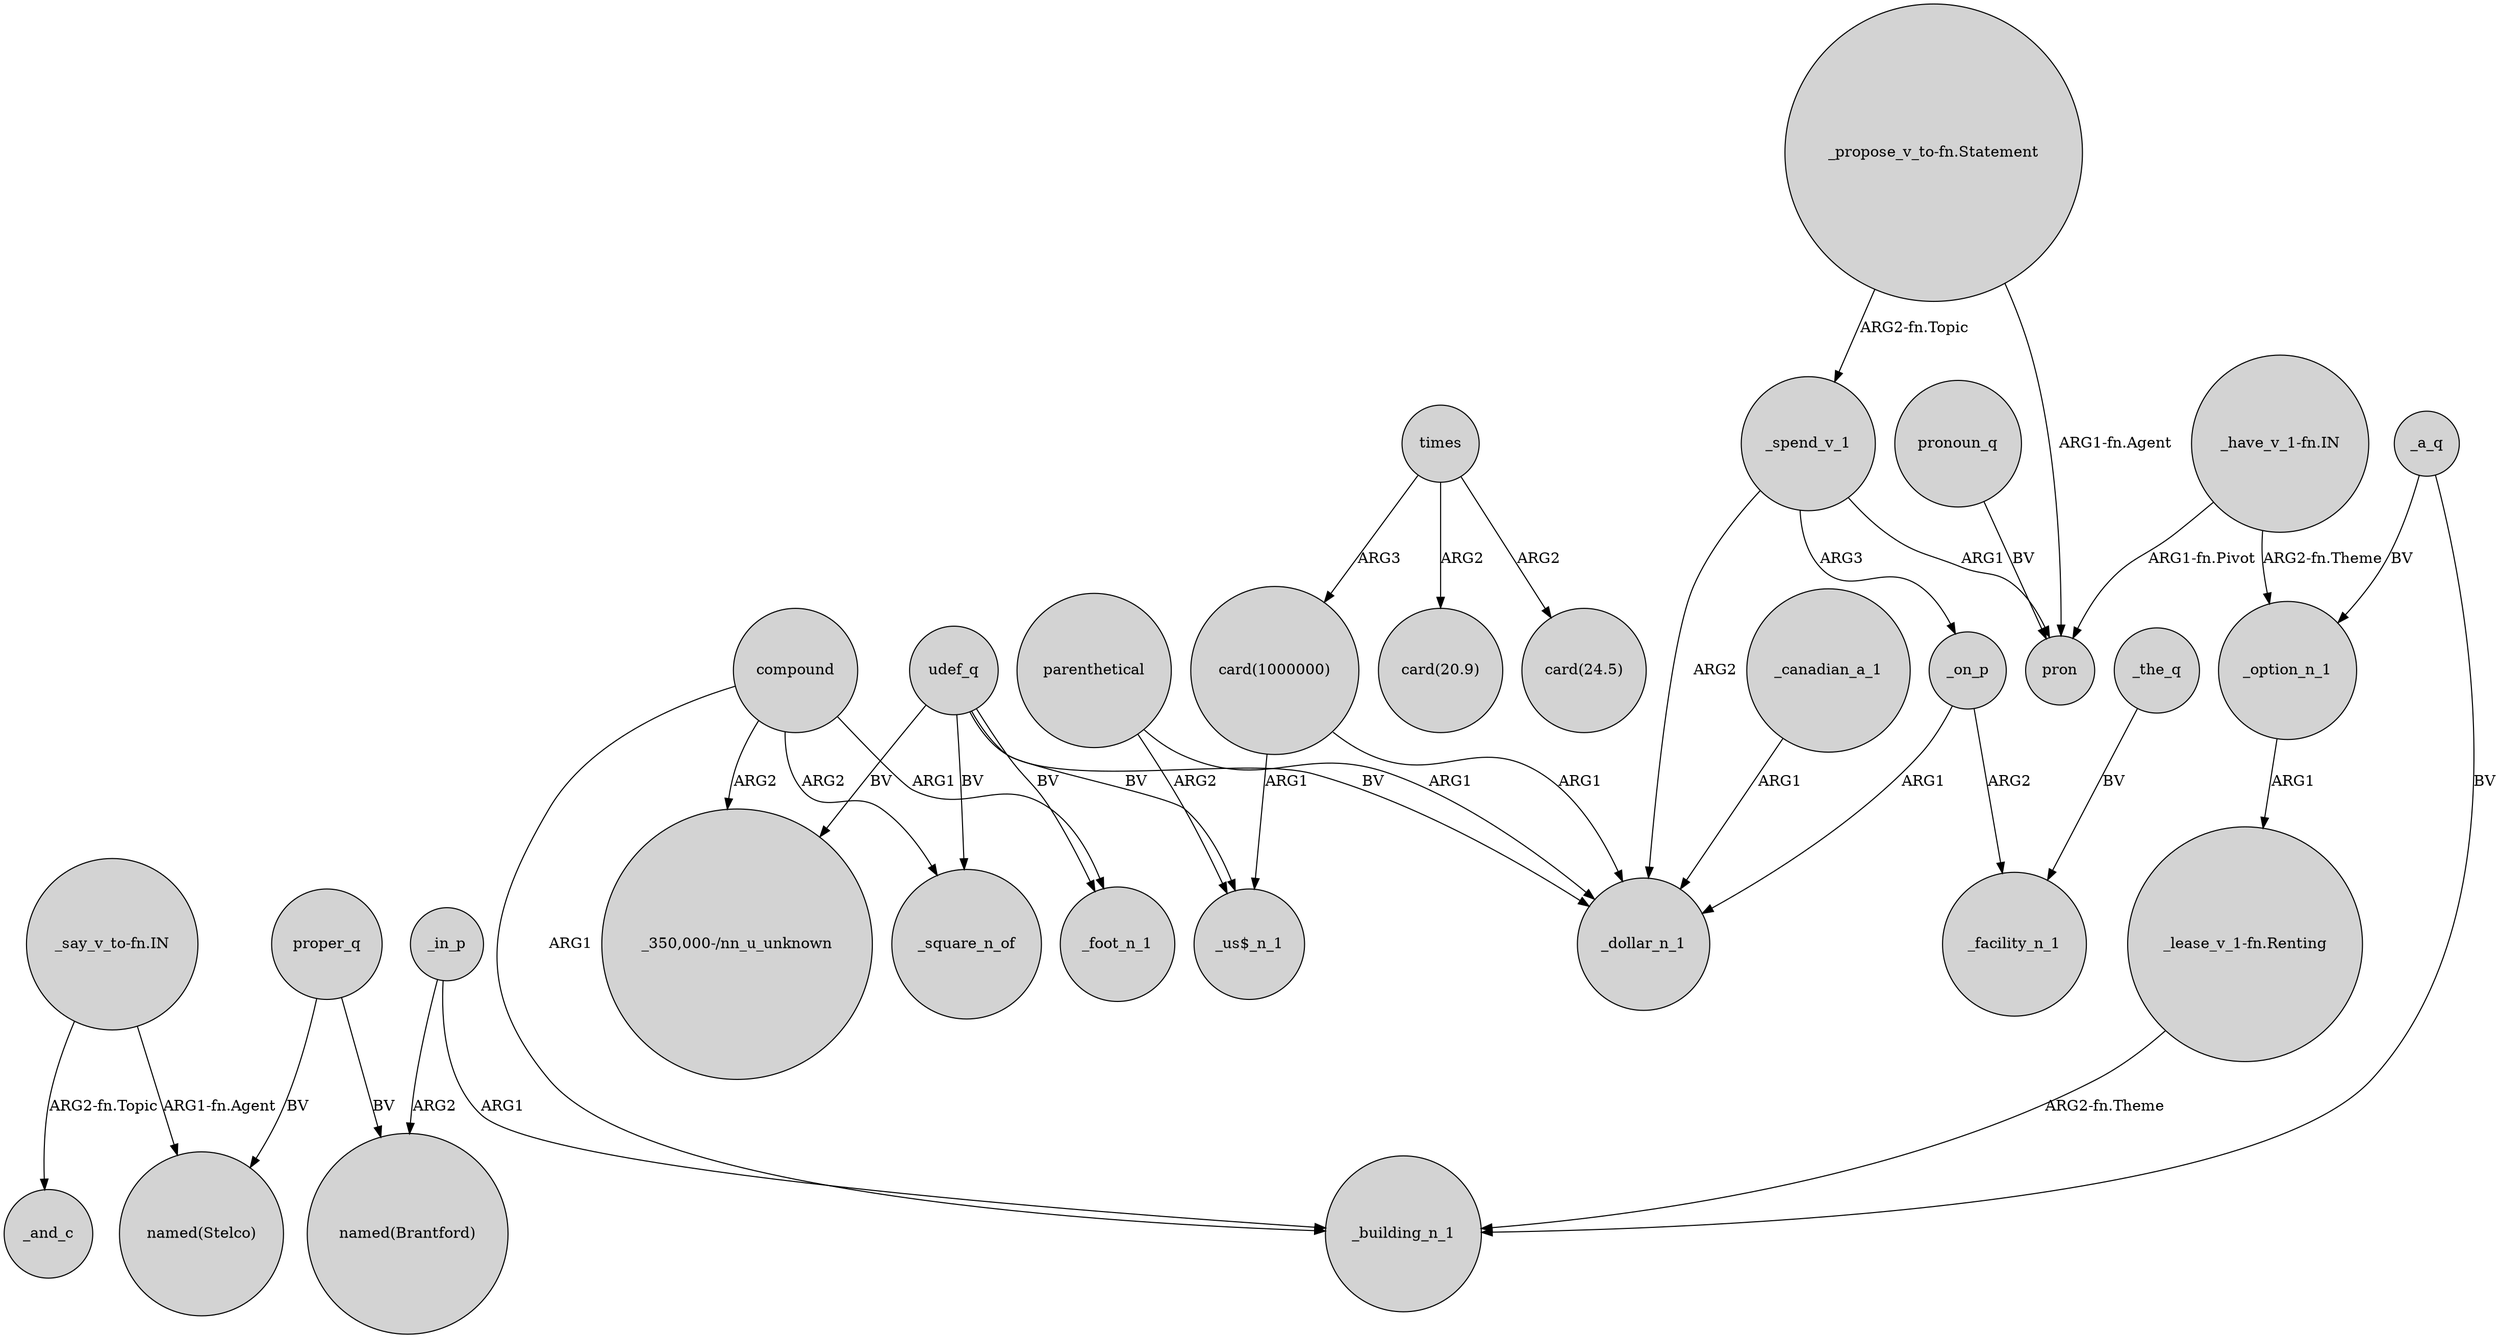 digraph {
	node [shape=circle style=filled]
	_option_n_1 -> "_lease_v_1-fn.Renting" [label=ARG1]
	_canadian_a_1 -> _dollar_n_1 [label=ARG1]
	parenthetical -> _dollar_n_1 [label=ARG1]
	"card(1000000)" -> _dollar_n_1 [label=ARG1]
	_in_p -> _building_n_1 [label=ARG1]
	_spend_v_1 -> pron [label=ARG1]
	proper_q -> "named(Brantford)" [label=BV]
	udef_q -> "_us$_n_1" [label=BV]
	compound -> "_350,000-/nn_u_unknown" [label=ARG2]
	_on_p -> _dollar_n_1 [label=ARG1]
	"_propose_v_to-fn.Statement" -> _spend_v_1 [label="ARG2-fn.Topic"]
	_a_q -> _building_n_1 [label=BV]
	proper_q -> "named(Stelco)" [label=BV]
	"_have_v_1-fn.IN" -> pron [label="ARG1-fn.Pivot"]
	compound -> _building_n_1 [label=ARG1]
	times -> "card(20.9)" [label=ARG2]
	_spend_v_1 -> _dollar_n_1 [label=ARG2]
	udef_q -> "_350,000-/nn_u_unknown" [label=BV]
	"_lease_v_1-fn.Renting" -> _building_n_1 [label="ARG2-fn.Theme"]
	pronoun_q -> pron [label=BV]
	compound -> _square_n_of [label=ARG2]
	udef_q -> _foot_n_1 [label=BV]
	_on_p -> _facility_n_1 [label=ARG2]
	times -> "card(1000000)" [label=ARG3]
	parenthetical -> "_us$_n_1" [label=ARG2]
	"_say_v_to-fn.IN" -> _and_c [label="ARG2-fn.Topic"]
	compound -> _foot_n_1 [label=ARG1]
	"_propose_v_to-fn.Statement" -> pron [label="ARG1-fn.Agent"]
	"_say_v_to-fn.IN" -> "named(Stelco)" [label="ARG1-fn.Agent"]
	_the_q -> _facility_n_1 [label=BV]
	_in_p -> "named(Brantford)" [label=ARG2]
	times -> "card(24.5)" [label=ARG2]
	"_have_v_1-fn.IN" -> _option_n_1 [label="ARG2-fn.Theme"]
	udef_q -> _square_n_of [label=BV]
	_a_q -> _option_n_1 [label=BV]
	"card(1000000)" -> "_us$_n_1" [label=ARG1]
	_spend_v_1 -> _on_p [label=ARG3]
	udef_q -> _dollar_n_1 [label=BV]
}
